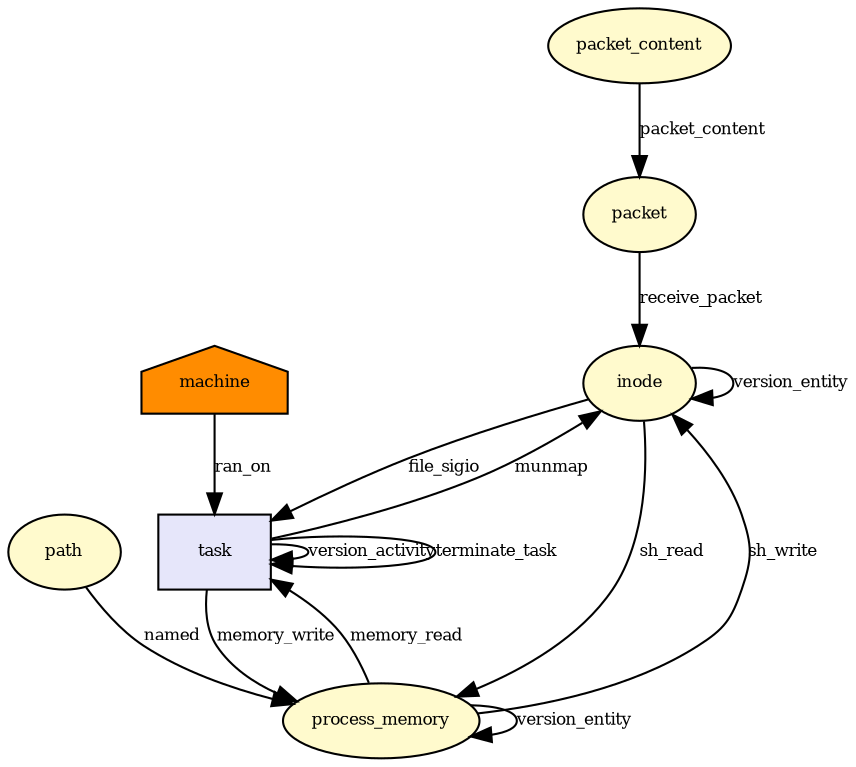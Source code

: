 digraph RGL__DirectedAdjacencyGraph {inode[fontsize = 8,label = inode,shape = ellipse, fillcolor="#fffacd", style = filled]

task[fontsize = 8,label = task,shape = rectangle, fillcolor="#e6e6fa", style = filled]

inode -> task[fontsize = 8,label = file_sigio]

process_memory[fontsize = 8,label = process_memory,shape = ellipse, fillcolor="#fffacd", style = filled]

task -> process_memory[fontsize = 8,label = memory_write]

task -> task[fontsize = 8,label = version_activity]

process_memory -> process_memory[fontsize = 8,label = version_entity]

process_memory -> inode[fontsize = 8,label = sh_write]

inode -> inode[fontsize = 8,label = version_entity]

path[fontsize = 8,label = path,shape = ellipse, fillcolor="#fffacd", style = filled]

path -> process_memory[fontsize = 8,label = named]

machine[fontsize = 8,label = machine,shape = house, fillcolor="#ff8c00", style = filled]

machine -> task[fontsize = 8,label = ran_on]

process_memory -> task[fontsize = 8,label = memory_read]

task -> inode[fontsize = 8,label = munmap]

inode -> process_memory[fontsize = 8,label = sh_read]

packet_content[fontsize = 8,label = packet_content,shape = ellipse, fillcolor="#fffacd", style = filled]

packet[fontsize = 8,label = packet,shape = ellipse, fillcolor="#fffacd", style = filled]

packet_content -> packet[fontsize = 8,label = packet_content]

packet -> inode[fontsize = 8,label = receive_packet]

task -> task[fontsize = 8,label = terminate_task]

}
